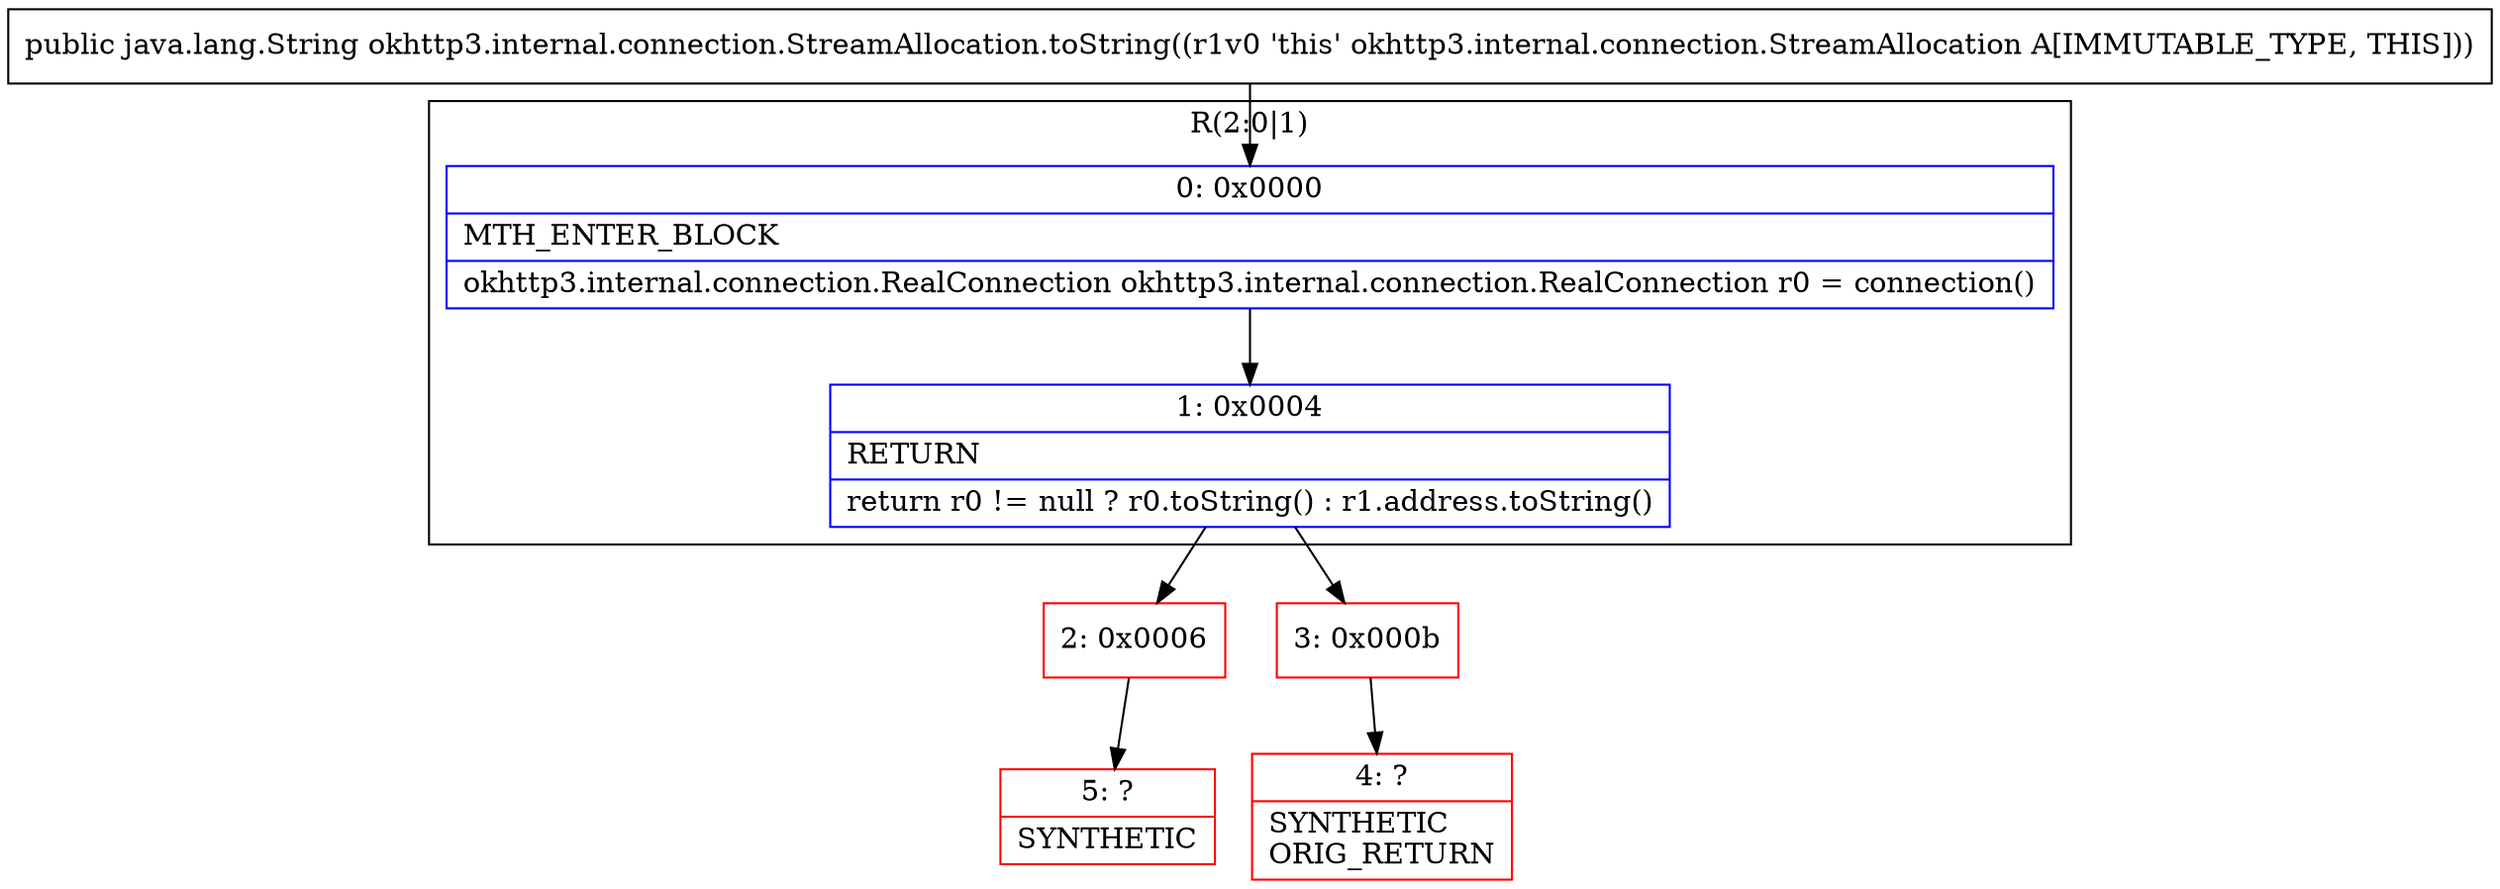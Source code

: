 digraph "CFG forokhttp3.internal.connection.StreamAllocation.toString()Ljava\/lang\/String;" {
subgraph cluster_Region_76035818 {
label = "R(2:0|1)";
node [shape=record,color=blue];
Node_0 [shape=record,label="{0\:\ 0x0000|MTH_ENTER_BLOCK\l|okhttp3.internal.connection.RealConnection okhttp3.internal.connection.RealConnection r0 = connection()\l}"];
Node_1 [shape=record,label="{1\:\ 0x0004|RETURN\l|return r0 != null ? r0.toString() : r1.address.toString()\l}"];
}
Node_2 [shape=record,color=red,label="{2\:\ 0x0006}"];
Node_3 [shape=record,color=red,label="{3\:\ 0x000b}"];
Node_4 [shape=record,color=red,label="{4\:\ ?|SYNTHETIC\lORIG_RETURN\l}"];
Node_5 [shape=record,color=red,label="{5\:\ ?|SYNTHETIC\l}"];
MethodNode[shape=record,label="{public java.lang.String okhttp3.internal.connection.StreamAllocation.toString((r1v0 'this' okhttp3.internal.connection.StreamAllocation A[IMMUTABLE_TYPE, THIS])) }"];
MethodNode -> Node_0;
Node_0 -> Node_1;
Node_1 -> Node_2;
Node_1 -> Node_3;
Node_2 -> Node_5;
Node_3 -> Node_4;
}

